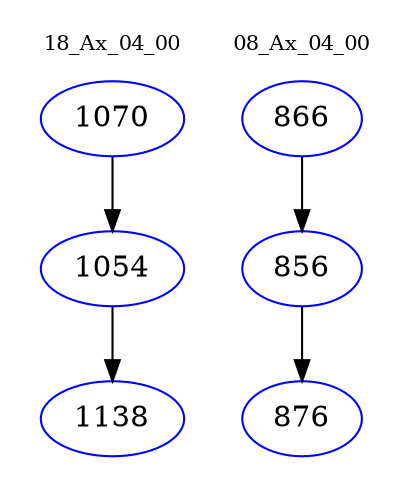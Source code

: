 digraph{
subgraph cluster_0 {
color = white
label = "18_Ax_04_00";
fontsize=10;
T0_1070 [label="1070", color="blue"]
T0_1070 -> T0_1054 [color="black"]
T0_1054 [label="1054", color="blue"]
T0_1054 -> T0_1138 [color="black"]
T0_1138 [label="1138", color="blue"]
}
subgraph cluster_1 {
color = white
label = "08_Ax_04_00";
fontsize=10;
T1_866 [label="866", color="blue"]
T1_866 -> T1_856 [color="black"]
T1_856 [label="856", color="blue"]
T1_856 -> T1_876 [color="black"]
T1_876 [label="876", color="blue"]
}
}
